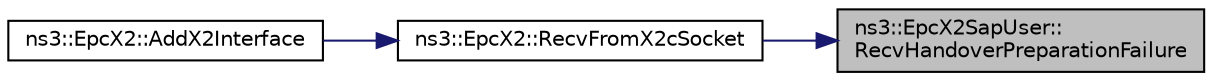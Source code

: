 digraph "ns3::EpcX2SapUser::RecvHandoverPreparationFailure"
{
 // LATEX_PDF_SIZE
  edge [fontname="Helvetica",fontsize="10",labelfontname="Helvetica",labelfontsize="10"];
  node [fontname="Helvetica",fontsize="10",shape=record];
  rankdir="RL";
  Node1 [label="ns3::EpcX2SapUser::\lRecvHandoverPreparationFailure",height=0.2,width=0.4,color="black", fillcolor="grey75", style="filled", fontcolor="black",tooltip="Receive handover preparation failure function."];
  Node1 -> Node2 [dir="back",color="midnightblue",fontsize="10",style="solid",fontname="Helvetica"];
  Node2 [label="ns3::EpcX2::RecvFromX2cSocket",height=0.2,width=0.4,color="black", fillcolor="white", style="filled",URL="$classns3_1_1_epc_x2.html#a72bf05af65397dab7bc65df72bb09ebf",tooltip="Method to be assigned to the recv callback of the X2-C (X2 Control Plane) socket."];
  Node2 -> Node3 [dir="back",color="midnightblue",fontsize="10",style="solid",fontname="Helvetica"];
  Node3 [label="ns3::EpcX2::AddX2Interface",height=0.2,width=0.4,color="black", fillcolor="white", style="filled",URL="$classns3_1_1_epc_x2.html#a4bcd4423802914da0356051ecf79d2f1",tooltip="Add an X2 interface to this EPC X2 entity."];
}
